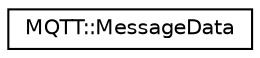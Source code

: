 digraph "Graphical Class Hierarchy"
{
  edge [fontname="Helvetica",fontsize="10",labelfontname="Helvetica",labelfontsize="10"];
  node [fontname="Helvetica",fontsize="10",shape=record];
  rankdir="LR";
  Node0 [label="MQTT::MessageData",height=0.2,width=0.4,color="black", fillcolor="white", style="filled",URL="$struct_m_q_t_t_1_1_message_data.html"];
}
